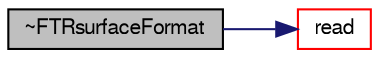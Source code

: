 digraph "~FTRsurfaceFormat"
{
  bgcolor="transparent";
  edge [fontname="FreeSans",fontsize="10",labelfontname="FreeSans",labelfontsize="10"];
  node [fontname="FreeSans",fontsize="10",shape=record];
  rankdir="LR";
  Node56 [label="~FTRsurfaceFormat",height=0.2,width=0.4,color="black", fillcolor="grey75", style="filled", fontcolor="black"];
  Node56 -> Node57 [color="midnightblue",fontsize="10",style="solid",fontname="FreeSans"];
  Node57 [label="read",height=0.2,width=0.4,color="red",URL="$a29590.html#a464ebd67acbdff0014d4dae69e3ec4be",tooltip="Read from file. "];
}
